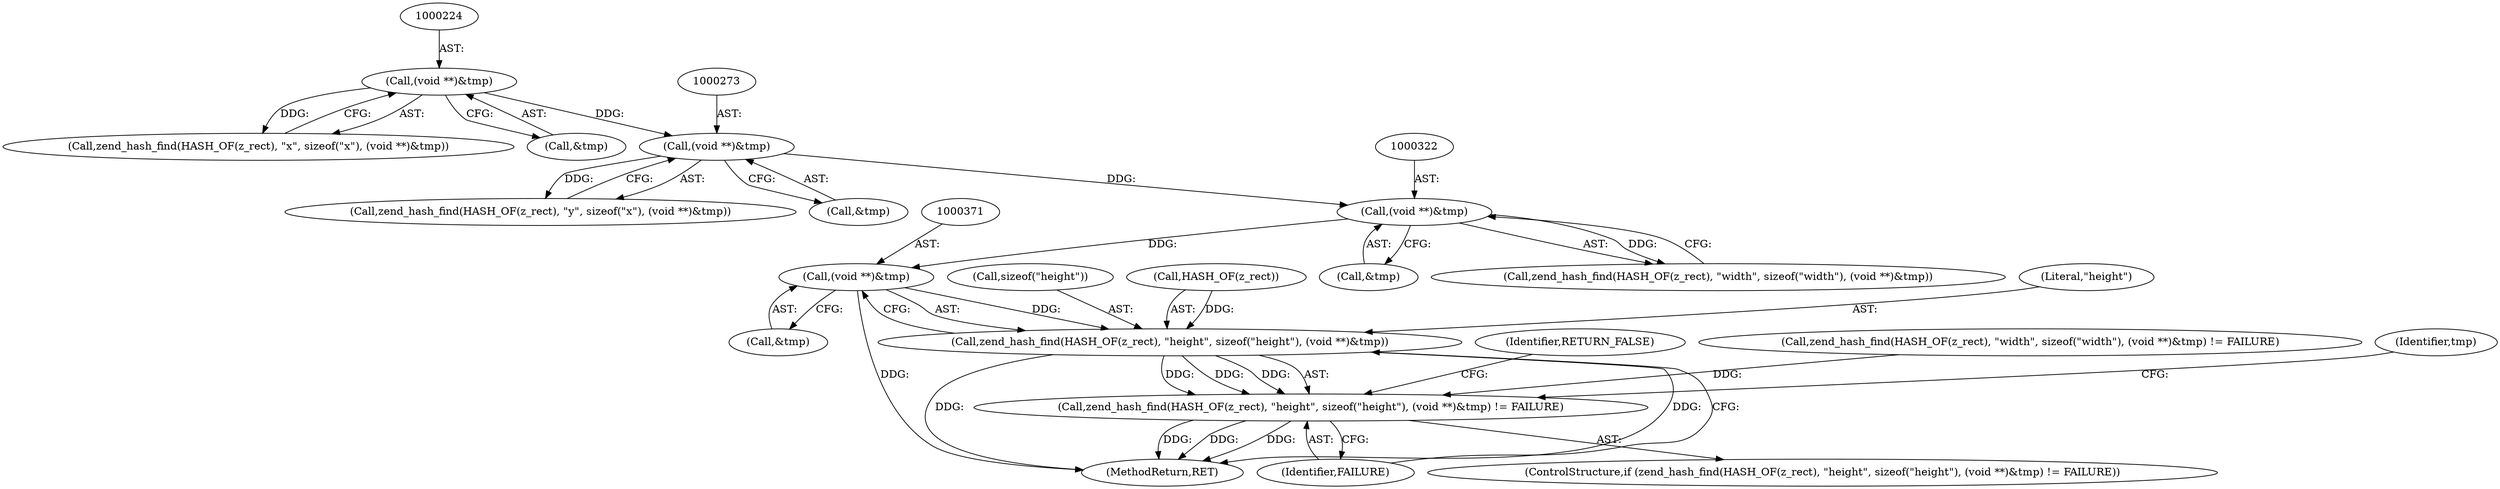 digraph "0_php-src_2938329ce19cb8c4197dec146c3ec887c6f61d01_2@pointer" {
"1000370" [label="(Call,(void **)&tmp)"];
"1000321" [label="(Call,(void **)&tmp)"];
"1000272" [label="(Call,(void **)&tmp)"];
"1000223" [label="(Call,(void **)&tmp)"];
"1000364" [label="(Call,zend_hash_find(HASH_OF(z_rect), \"height\", sizeof(\"height\"), (void **)&tmp))"];
"1000363" [label="(Call,zend_hash_find(HASH_OF(z_rect), \"height\", sizeof(\"height\"), (void **)&tmp) != FAILURE)"];
"1000367" [label="(Literal,\"height\")"];
"1000363" [label="(Call,zend_hash_find(HASH_OF(z_rect), \"height\", sizeof(\"height\"), (void **)&tmp) != FAILURE)"];
"1000370" [label="(Call,(void **)&tmp)"];
"1000274" [label="(Call,&tmp)"];
"1000374" [label="(Identifier,FAILURE)"];
"1000365" [label="(Call,HASH_OF(z_rect))"];
"1000266" [label="(Call,zend_hash_find(HASH_OF(z_rect), \"y\", sizeof(\"x\"), (void **)&tmp))"];
"1000272" [label="(Call,(void **)&tmp)"];
"1000379" [label="(Identifier,tmp)"];
"1000410" [label="(Identifier,RETURN_FALSE)"];
"1000368" [label="(Call,sizeof(\"height\"))"];
"1000323" [label="(Call,&tmp)"];
"1000315" [label="(Call,zend_hash_find(HASH_OF(z_rect), \"width\", sizeof(\"width\"), (void **)&tmp))"];
"1000372" [label="(Call,&tmp)"];
"1000362" [label="(ControlStructure,if (zend_hash_find(HASH_OF(z_rect), \"height\", sizeof(\"height\"), (void **)&tmp) != FAILURE))"];
"1000364" [label="(Call,zend_hash_find(HASH_OF(z_rect), \"height\", sizeof(\"height\"), (void **)&tmp))"];
"1000467" [label="(MethodReturn,RET)"];
"1000314" [label="(Call,zend_hash_find(HASH_OF(z_rect), \"width\", sizeof(\"width\"), (void **)&tmp) != FAILURE)"];
"1000225" [label="(Call,&tmp)"];
"1000223" [label="(Call,(void **)&tmp)"];
"1000321" [label="(Call,(void **)&tmp)"];
"1000217" [label="(Call,zend_hash_find(HASH_OF(z_rect), \"x\", sizeof(\"x\"), (void **)&tmp))"];
"1000370" -> "1000364"  [label="AST: "];
"1000370" -> "1000372"  [label="CFG: "];
"1000371" -> "1000370"  [label="AST: "];
"1000372" -> "1000370"  [label="AST: "];
"1000364" -> "1000370"  [label="CFG: "];
"1000370" -> "1000467"  [label="DDG: "];
"1000370" -> "1000364"  [label="DDG: "];
"1000321" -> "1000370"  [label="DDG: "];
"1000321" -> "1000315"  [label="AST: "];
"1000321" -> "1000323"  [label="CFG: "];
"1000322" -> "1000321"  [label="AST: "];
"1000323" -> "1000321"  [label="AST: "];
"1000315" -> "1000321"  [label="CFG: "];
"1000321" -> "1000315"  [label="DDG: "];
"1000272" -> "1000321"  [label="DDG: "];
"1000272" -> "1000266"  [label="AST: "];
"1000272" -> "1000274"  [label="CFG: "];
"1000273" -> "1000272"  [label="AST: "];
"1000274" -> "1000272"  [label="AST: "];
"1000266" -> "1000272"  [label="CFG: "];
"1000272" -> "1000266"  [label="DDG: "];
"1000223" -> "1000272"  [label="DDG: "];
"1000223" -> "1000217"  [label="AST: "];
"1000223" -> "1000225"  [label="CFG: "];
"1000224" -> "1000223"  [label="AST: "];
"1000225" -> "1000223"  [label="AST: "];
"1000217" -> "1000223"  [label="CFG: "];
"1000223" -> "1000217"  [label="DDG: "];
"1000364" -> "1000363"  [label="AST: "];
"1000365" -> "1000364"  [label="AST: "];
"1000367" -> "1000364"  [label="AST: "];
"1000368" -> "1000364"  [label="AST: "];
"1000374" -> "1000364"  [label="CFG: "];
"1000364" -> "1000467"  [label="DDG: "];
"1000364" -> "1000467"  [label="DDG: "];
"1000364" -> "1000363"  [label="DDG: "];
"1000364" -> "1000363"  [label="DDG: "];
"1000364" -> "1000363"  [label="DDG: "];
"1000365" -> "1000364"  [label="DDG: "];
"1000363" -> "1000362"  [label="AST: "];
"1000363" -> "1000374"  [label="CFG: "];
"1000374" -> "1000363"  [label="AST: "];
"1000379" -> "1000363"  [label="CFG: "];
"1000410" -> "1000363"  [label="CFG: "];
"1000363" -> "1000467"  [label="DDG: "];
"1000363" -> "1000467"  [label="DDG: "];
"1000363" -> "1000467"  [label="DDG: "];
"1000314" -> "1000363"  [label="DDG: "];
}
